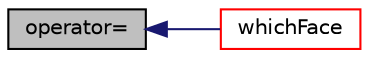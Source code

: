digraph "operator="
{
  bgcolor="transparent";
  edge [fontname="Helvetica",fontsize="10",labelfontname="Helvetica",labelfontsize="10"];
  node [fontname="Helvetica",fontsize="10",shape=record];
  rankdir="LR";
  Node6551 [label="operator=",height=0.2,width=0.4,color="black", fillcolor="grey75", style="filled", fontcolor="black"];
  Node6551 -> Node6552 [dir="back",color="midnightblue",fontsize="10",style="solid",fontname="Helvetica"];
  Node6552 [label="whichFace",height=0.2,width=0.4,color="red",URL="$a28633.html#a098d4395e909d71f164b847180b88442",tooltip="Return label of face in patch from global face label. "];
}
